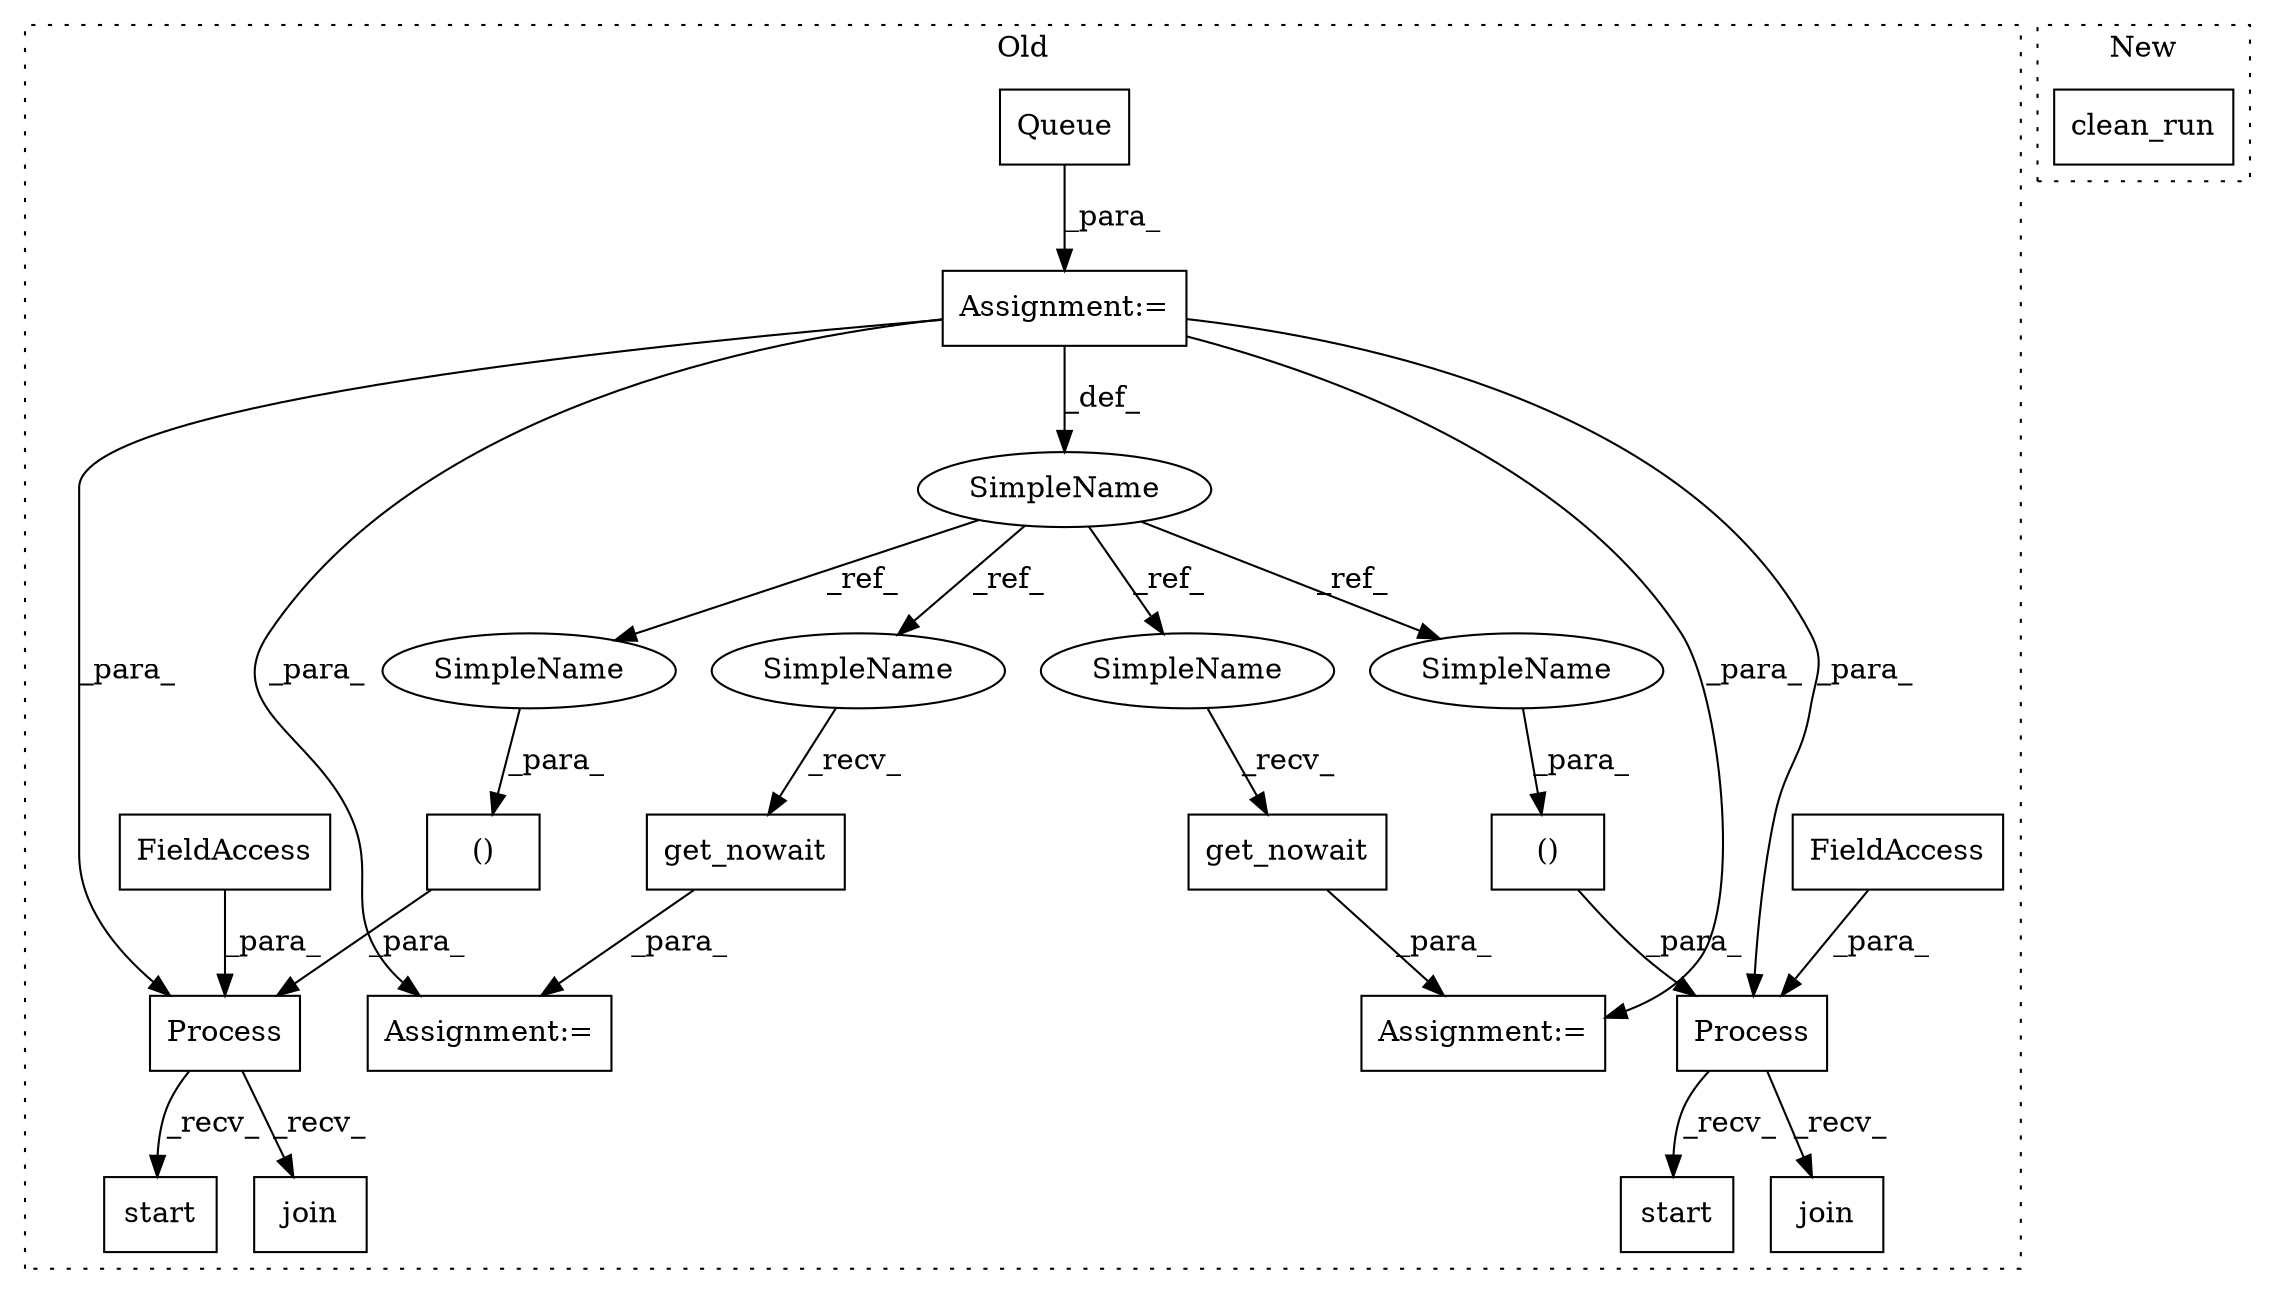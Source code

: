 digraph G {
subgraph cluster0 {
1 [label="()" a="106" s="11571" l="59" shape="box"];
3 [label="SimpleName" a="42" s="11217" l="5" shape="ellipse"];
4 [label="get_nowait" a="32" s="11433" l="12" shape="box"];
5 [label="start" a="32" s="11640" l="7" shape="box"];
6 [label="Process" a="32" s="11551,11630" l="8,2" shape="box"];
7 [label="FieldAccess" a="22" s="11559" l="6" shape="box"];
8 [label="join" a="32" s="11655" l="6" shape="box"];
9 [label="Queue" a="32" s="11223" l="7" shape="box"];
10 [label="Assignment:=" a="7" s="11426" l="1" shape="box"];
11 [label="Assignment:=" a="7" s="11222" l="1" shape="box"];
12 [label="()" a="106" s="11258" l="59" shape="box"];
13 [label="get_nowait" a="32" s="11746" l="12" shape="box"];
14 [label="start" a="32" s="11327" l="7" shape="box"];
15 [label="Process" a="32" s="11238,11317" l="8,2" shape="box"];
16 [label="FieldAccess" a="22" s="11246" l="6" shape="box"];
17 [label="join" a="32" s="11342" l="6" shape="box"];
18 [label="Assignment:=" a="7" s="11739" l="1" shape="box"];
19 [label="SimpleName" a="42" s="11740" l="5" shape="ellipse"];
20 [label="SimpleName" a="42" s="11427" l="5" shape="ellipse"];
21 [label="SimpleName" a="42" s="11258" l="5" shape="ellipse"];
22 [label="SimpleName" a="42" s="11571" l="5" shape="ellipse"];
label = "Old";
style="dotted";
}
subgraph cluster1 {
2 [label="clean_run" a="32" s="10110,10177" l="10,1" shape="box"];
label = "New";
style="dotted";
}
1 -> 6 [label="_para_"];
3 -> 19 [label="_ref_"];
3 -> 22 [label="_ref_"];
3 -> 21 [label="_ref_"];
3 -> 20 [label="_ref_"];
4 -> 10 [label="_para_"];
6 -> 5 [label="_recv_"];
6 -> 8 [label="_recv_"];
7 -> 6 [label="_para_"];
9 -> 11 [label="_para_"];
11 -> 15 [label="_para_"];
11 -> 18 [label="_para_"];
11 -> 10 [label="_para_"];
11 -> 6 [label="_para_"];
11 -> 3 [label="_def_"];
12 -> 15 [label="_para_"];
13 -> 18 [label="_para_"];
15 -> 14 [label="_recv_"];
15 -> 17 [label="_recv_"];
16 -> 15 [label="_para_"];
19 -> 13 [label="_recv_"];
20 -> 4 [label="_recv_"];
21 -> 12 [label="_para_"];
22 -> 1 [label="_para_"];
}